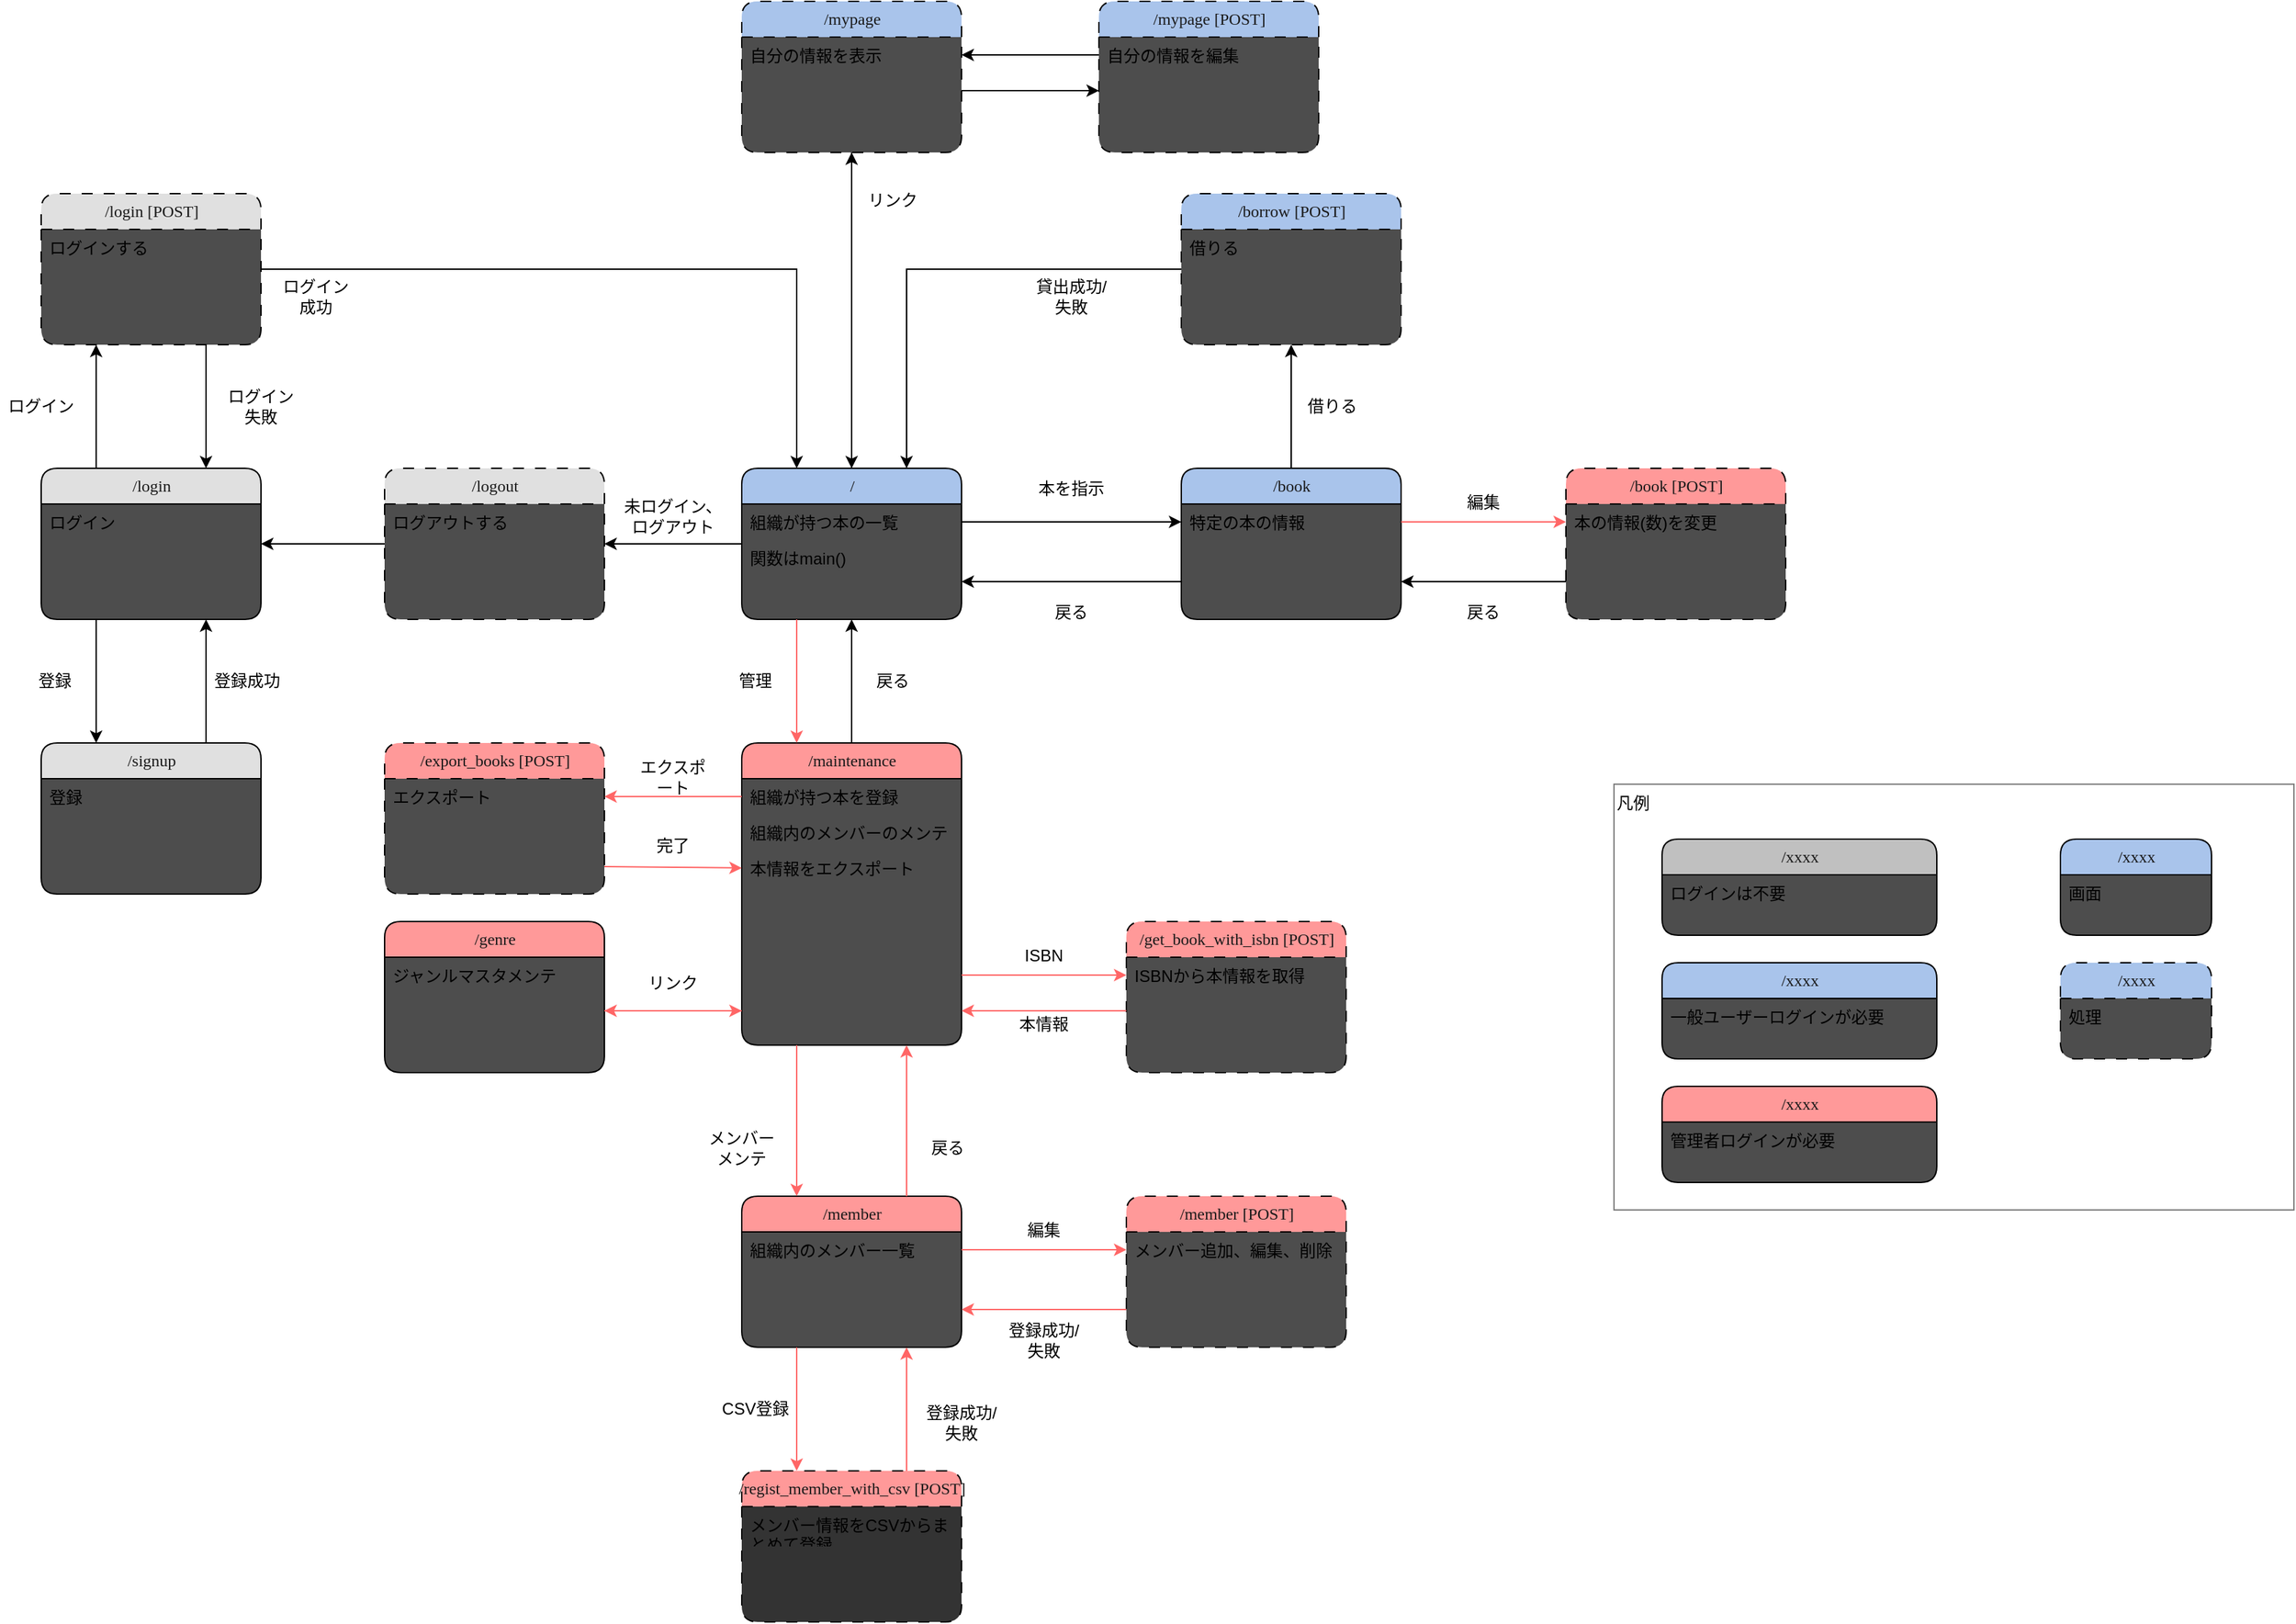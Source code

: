 <mxfile version="21.2.8" type="device">
  <diagram name="Page-1" id="5d7acffa-a066-3a61-03fe-96351882024d">
    <mxGraphModel dx="1186" dy="1493" grid="1" gridSize="10" guides="1" tooltips="1" connect="1" arrows="1" fold="1" page="1" pageScale="1" pageWidth="1100" pageHeight="850" background="none" math="0" shadow="0">
      <root>
        <mxCell id="0" />
        <mxCell id="1" parent="0" />
        <mxCell id="jffVFg11hbNDBonMawLQ-93" value="凡例" style="rounded=0;whiteSpace=wrap;html=1;align=left;verticalAlign=top;strokeColor=#808080;" parent="1" vertex="1">
          <mxGeometry x="1295" y="470" width="495" height="310" as="geometry" />
        </mxCell>
        <mxCell id="jffVFg11hbNDBonMawLQ-3" style="edgeStyle=orthogonalEdgeStyle;rounded=0;orthogonalLoop=1;jettySize=auto;html=1;entryX=0.25;entryY=0;entryDx=0;entryDy=0;exitX=1;exitY=0.5;exitDx=0;exitDy=0;" parent="1" source="jffVFg11hbNDBonMawLQ-36" target="jffVFg11hbNDBonMawLQ-1" edge="1">
          <mxGeometry relative="1" as="geometry" />
        </mxCell>
        <mxCell id="21ea969265ad0168-6" value="/login" style="swimlane;html=1;fontStyle=0;childLayout=stackLayout;horizontal=1;startSize=26;fillColor=#E0E0E0;horizontalStack=0;resizeParent=1;resizeLast=0;collapsible=1;marginBottom=0;swimlaneFillColor=#4D4D4D;align=center;rounded=1;shadow=0;comic=0;labelBackgroundColor=none;strokeWidth=1;fontFamily=Verdana;fontSize=12;fontColor=#1A1A1A;" parent="1" vertex="1">
          <mxGeometry x="150" y="240" width="160" height="110" as="geometry" />
        </mxCell>
        <mxCell id="21ea969265ad0168-7" value="ログイン" style="text;html=1;strokeColor=none;fillColor=none;spacingLeft=4;spacingRight=4;whiteSpace=wrap;overflow=hidden;rotatable=0;points=[[0,0.5],[1,0.5]];portConstraint=eastwest;" parent="21ea969265ad0168-6" vertex="1">
          <mxGeometry y="26" width="160" height="26" as="geometry" />
        </mxCell>
        <mxCell id="jffVFg11hbNDBonMawLQ-1" value="/" style="swimlane;html=1;fontStyle=0;childLayout=stackLayout;horizontal=1;startSize=26;fillColor=#A9C4EB;horizontalStack=0;resizeParent=1;resizeLast=0;collapsible=1;marginBottom=0;swimlaneFillColor=#4D4D4D;align=center;rounded=1;shadow=0;comic=0;labelBackgroundColor=none;strokeWidth=1;fontFamily=Verdana;fontSize=12;fontColor=#1A1A1A;" parent="1" vertex="1">
          <mxGeometry x="660" y="240" width="160" height="110" as="geometry" />
        </mxCell>
        <mxCell id="jffVFg11hbNDBonMawLQ-2" value="組織が持つ本の一覧" style="text;html=1;strokeColor=none;fillColor=none;spacingLeft=4;spacingRight=4;whiteSpace=wrap;overflow=hidden;rotatable=0;points=[[0,0.5],[1,0.5]];portConstraint=eastwest;" parent="jffVFg11hbNDBonMawLQ-1" vertex="1">
          <mxGeometry y="26" width="160" height="26" as="geometry" />
        </mxCell>
        <mxCell id="MHq6vxc0U1nkJZ0F-G_Z-4" value="関数はmain()" style="text;html=1;strokeColor=none;fillColor=none;spacingLeft=4;spacingRight=4;whiteSpace=wrap;overflow=hidden;rotatable=0;points=[[0,0.5],[1,0.5]];portConstraint=eastwest;" parent="jffVFg11hbNDBonMawLQ-1" vertex="1">
          <mxGeometry y="52" width="160" height="26" as="geometry" />
        </mxCell>
        <mxCell id="jffVFg11hbNDBonMawLQ-4" value="ログイン成功" style="text;html=1;strokeColor=none;fillColor=none;align=center;verticalAlign=middle;whiteSpace=wrap;rounded=0;" parent="1" vertex="1">
          <mxGeometry x="320" y="100" width="60" height="30" as="geometry" />
        </mxCell>
        <mxCell id="jffVFg11hbNDBonMawLQ-5" value="/signup" style="swimlane;html=1;fontStyle=0;childLayout=stackLayout;horizontal=1;startSize=26;fillColor=#E0E0E0;horizontalStack=0;resizeParent=1;resizeLast=0;collapsible=1;marginBottom=0;swimlaneFillColor=#4D4D4D;align=center;rounded=1;shadow=0;comic=0;labelBackgroundColor=none;strokeWidth=1;fontFamily=Verdana;fontSize=12;fontColor=#1A1A1A;" parent="1" vertex="1">
          <mxGeometry x="150" y="440" width="160" height="110" as="geometry" />
        </mxCell>
        <mxCell id="jffVFg11hbNDBonMawLQ-6" value="登録" style="text;html=1;strokeColor=none;fillColor=none;spacingLeft=4;spacingRight=4;whiteSpace=wrap;overflow=hidden;rotatable=0;points=[[0,0.5],[1,0.5]];portConstraint=eastwest;" parent="jffVFg11hbNDBonMawLQ-5" vertex="1">
          <mxGeometry y="26" width="160" height="26" as="geometry" />
        </mxCell>
        <mxCell id="jffVFg11hbNDBonMawLQ-8" value="ログイン失敗" style="text;html=1;strokeColor=none;fillColor=none;align=center;verticalAlign=middle;whiteSpace=wrap;rounded=0;" parent="1" vertex="1">
          <mxGeometry x="280" y="180" width="60" height="30" as="geometry" />
        </mxCell>
        <mxCell id="jffVFg11hbNDBonMawLQ-10" style="edgeStyle=orthogonalEdgeStyle;rounded=0;orthogonalLoop=1;jettySize=auto;html=1;exitX=0.25;exitY=1;exitDx=0;exitDy=0;entryX=0.25;entryY=0;entryDx=0;entryDy=0;" parent="1" source="21ea969265ad0168-6" target="jffVFg11hbNDBonMawLQ-5" edge="1">
          <mxGeometry relative="1" as="geometry">
            <mxPoint x="230" y="360" as="sourcePoint" />
            <mxPoint x="230" y="430" as="targetPoint" />
            <Array as="points" />
          </mxGeometry>
        </mxCell>
        <mxCell id="jffVFg11hbNDBonMawLQ-11" style="edgeStyle=orthogonalEdgeStyle;rounded=0;orthogonalLoop=1;jettySize=auto;html=1;entryX=0.75;entryY=1;entryDx=0;entryDy=0;exitX=0.75;exitY=0;exitDx=0;exitDy=0;" parent="1" source="jffVFg11hbNDBonMawLQ-5" target="21ea969265ad0168-6" edge="1">
          <mxGeometry relative="1" as="geometry">
            <mxPoint x="240" y="370" as="sourcePoint" />
            <mxPoint x="240" y="440" as="targetPoint" />
            <Array as="points" />
          </mxGeometry>
        </mxCell>
        <mxCell id="jffVFg11hbNDBonMawLQ-12" value="登録" style="text;html=1;strokeColor=none;fillColor=none;align=center;verticalAlign=middle;whiteSpace=wrap;rounded=0;" parent="1" vertex="1">
          <mxGeometry x="130" y="380" width="60" height="30" as="geometry" />
        </mxCell>
        <mxCell id="jffVFg11hbNDBonMawLQ-13" value="登録成功" style="text;html=1;strokeColor=none;fillColor=none;align=center;verticalAlign=middle;whiteSpace=wrap;rounded=0;" parent="1" vertex="1">
          <mxGeometry x="270" y="380" width="60" height="30" as="geometry" />
        </mxCell>
        <mxCell id="jffVFg11hbNDBonMawLQ-14" style="edgeStyle=orthogonalEdgeStyle;rounded=0;orthogonalLoop=1;jettySize=auto;html=1;entryX=1;entryY=0.5;entryDx=0;entryDy=0;exitX=0;exitY=0.5;exitDx=0;exitDy=0;" parent="1" source="jffVFg11hbNDBonMawLQ-1" target="MHq6vxc0U1nkJZ0F-G_Z-1" edge="1">
          <mxGeometry relative="1" as="geometry">
            <mxPoint x="410" y="430" as="sourcePoint" />
            <mxPoint x="600" y="430" as="targetPoint" />
          </mxGeometry>
        </mxCell>
        <mxCell id="jffVFg11hbNDBonMawLQ-15" value="未ログイン、ログアウト" style="text;html=1;strokeColor=none;fillColor=none;align=center;verticalAlign=middle;whiteSpace=wrap;rounded=0;" parent="1" vertex="1">
          <mxGeometry x="570" y="260" width="80" height="30" as="geometry" />
        </mxCell>
        <mxCell id="jffVFg11hbNDBonMawLQ-16" value="/book" style="swimlane;html=1;fontStyle=0;childLayout=stackLayout;horizontal=1;startSize=26;fillColor=#A9C4EB;horizontalStack=0;resizeParent=1;resizeLast=0;collapsible=1;marginBottom=0;swimlaneFillColor=#4D4D4D;align=center;rounded=1;shadow=0;comic=0;labelBackgroundColor=none;strokeWidth=1;fontFamily=Verdana;fontSize=12;fontColor=#1A1A1A;" parent="1" vertex="1">
          <mxGeometry x="980" y="240" width="160" height="110" as="geometry" />
        </mxCell>
        <mxCell id="jffVFg11hbNDBonMawLQ-17" value="特定の本の情報" style="text;html=1;strokeColor=none;fillColor=none;spacingLeft=4;spacingRight=4;whiteSpace=wrap;overflow=hidden;rotatable=0;points=[[0,0.5],[1,0.5]];portConstraint=eastwest;" parent="jffVFg11hbNDBonMawLQ-16" vertex="1">
          <mxGeometry y="26" width="160" height="26" as="geometry" />
        </mxCell>
        <mxCell id="jffVFg11hbNDBonMawLQ-18" style="edgeStyle=orthogonalEdgeStyle;rounded=0;orthogonalLoop=1;jettySize=auto;html=1;entryX=0;entryY=0.5;entryDx=0;entryDy=0;exitX=1;exitY=0.5;exitDx=0;exitDy=0;" parent="1" source="jffVFg11hbNDBonMawLQ-2" target="jffVFg11hbNDBonMawLQ-17" edge="1">
          <mxGeometry relative="1" as="geometry">
            <mxPoint x="720" y="170" as="sourcePoint" />
            <mxPoint x="910" y="170" as="targetPoint" />
          </mxGeometry>
        </mxCell>
        <mxCell id="jffVFg11hbNDBonMawLQ-19" value="本を指示" style="text;html=1;strokeColor=none;fillColor=none;align=center;verticalAlign=middle;whiteSpace=wrap;rounded=0;" parent="1" vertex="1">
          <mxGeometry x="870" y="240" width="60" height="30" as="geometry" />
        </mxCell>
        <mxCell id="jffVFg11hbNDBonMawLQ-20" value="/maintenance" style="swimlane;html=1;fontStyle=0;childLayout=stackLayout;horizontal=1;startSize=26;fillColor=#FF9999;horizontalStack=0;resizeParent=1;resizeLast=0;collapsible=1;marginBottom=0;swimlaneFillColor=#4D4D4D;align=center;rounded=1;shadow=0;comic=0;labelBackgroundColor=none;strokeWidth=1;fontFamily=Verdana;fontSize=12;fontColor=#1A1A1A;" parent="1" vertex="1">
          <mxGeometry x="660" y="440" width="160" height="220" as="geometry" />
        </mxCell>
        <mxCell id="jffVFg11hbNDBonMawLQ-21" value="組織が持つ本を登録" style="text;html=1;strokeColor=none;fillColor=none;spacingLeft=4;spacingRight=4;whiteSpace=wrap;overflow=hidden;rotatable=0;points=[[0,0.5],[1,0.5]];portConstraint=eastwest;" parent="jffVFg11hbNDBonMawLQ-20" vertex="1">
          <mxGeometry y="26" width="160" height="26" as="geometry" />
        </mxCell>
        <mxCell id="jffVFg11hbNDBonMawLQ-51" value="組織内のメンバーのメンテ" style="text;html=1;strokeColor=none;fillColor=none;spacingLeft=4;spacingRight=4;whiteSpace=wrap;overflow=hidden;rotatable=0;points=[[0,0.5],[1,0.5]];portConstraint=eastwest;" parent="jffVFg11hbNDBonMawLQ-20" vertex="1">
          <mxGeometry y="52" width="160" height="26" as="geometry" />
        </mxCell>
        <mxCell id="jffVFg11hbNDBonMawLQ-79" value="本情報をエクスポート" style="text;html=1;strokeColor=none;fillColor=none;spacingLeft=4;spacingRight=4;whiteSpace=wrap;overflow=hidden;rotatable=0;points=[[0,0.5],[1,0.5]];portConstraint=eastwest;" parent="jffVFg11hbNDBonMawLQ-20" vertex="1">
          <mxGeometry y="78" width="160" height="26" as="geometry" />
        </mxCell>
        <mxCell id="9WKdyj0TfPZ3By4VBTir-9" style="text;html=1;strokeColor=none;fillColor=none;spacingLeft=4;spacingRight=4;whiteSpace=wrap;overflow=hidden;rotatable=0;points=[[0,0.5],[1,0.5]];portConstraint=eastwest;" parent="jffVFg11hbNDBonMawLQ-20" vertex="1">
          <mxGeometry y="104" width="160" height="26" as="geometry" />
        </mxCell>
        <mxCell id="9WKdyj0TfPZ3By4VBTir-10" style="text;html=1;strokeColor=none;fillColor=none;spacingLeft=4;spacingRight=4;whiteSpace=wrap;overflow=hidden;rotatable=0;points=[[0,0.5],[1,0.5]];portConstraint=eastwest;" parent="jffVFg11hbNDBonMawLQ-20" vertex="1">
          <mxGeometry y="130" width="160" height="26" as="geometry" />
        </mxCell>
        <mxCell id="9WKdyj0TfPZ3By4VBTir-11" style="text;html=1;strokeColor=none;fillColor=none;spacingLeft=4;spacingRight=4;whiteSpace=wrap;overflow=hidden;rotatable=0;points=[[0,0.5],[1,0.5]];portConstraint=eastwest;" parent="jffVFg11hbNDBonMawLQ-20" vertex="1">
          <mxGeometry y="156" width="160" height="26" as="geometry" />
        </mxCell>
        <mxCell id="9WKdyj0TfPZ3By4VBTir-12" style="text;html=1;strokeColor=none;fillColor=none;spacingLeft=4;spacingRight=4;whiteSpace=wrap;overflow=hidden;rotatable=0;points=[[0,0.5],[1,0.5]];portConstraint=eastwest;" parent="jffVFg11hbNDBonMawLQ-20" vertex="1">
          <mxGeometry y="182" width="160" height="26" as="geometry" />
        </mxCell>
        <mxCell id="jffVFg11hbNDBonMawLQ-23" style="edgeStyle=orthogonalEdgeStyle;rounded=0;orthogonalLoop=1;jettySize=auto;html=1;exitX=0.25;exitY=1;exitDx=0;exitDy=0;entryX=0.25;entryY=0;entryDx=0;entryDy=0;strokeColor=#FF6666;" parent="1" source="jffVFg11hbNDBonMawLQ-1" target="jffVFg11hbNDBonMawLQ-20" edge="1">
          <mxGeometry relative="1" as="geometry">
            <mxPoint x="850" y="420" as="sourcePoint" />
            <mxPoint x="1010" y="420" as="targetPoint" />
          </mxGeometry>
        </mxCell>
        <mxCell id="jffVFg11hbNDBonMawLQ-24" value="管理" style="text;html=1;strokeColor=none;fillColor=none;align=center;verticalAlign=middle;whiteSpace=wrap;rounded=0;" parent="1" vertex="1">
          <mxGeometry x="640" y="380" width="60" height="30" as="geometry" />
        </mxCell>
        <mxCell id="jffVFg11hbNDBonMawLQ-25" style="edgeStyle=orthogonalEdgeStyle;rounded=0;orthogonalLoop=1;jettySize=auto;html=1;exitX=0.5;exitY=0;exitDx=0;exitDy=0;entryX=0.5;entryY=1;entryDx=0;entryDy=0;" parent="1" source="jffVFg11hbNDBonMawLQ-20" target="jffVFg11hbNDBonMawLQ-1" edge="1">
          <mxGeometry relative="1" as="geometry">
            <mxPoint x="930" y="360" as="sourcePoint" />
            <mxPoint x="930" y="450" as="targetPoint" />
          </mxGeometry>
        </mxCell>
        <mxCell id="jffVFg11hbNDBonMawLQ-26" value="戻る" style="text;html=1;strokeColor=none;fillColor=none;align=center;verticalAlign=middle;whiteSpace=wrap;rounded=0;" parent="1" vertex="1">
          <mxGeometry x="740" y="380" width="60" height="30" as="geometry" />
        </mxCell>
        <mxCell id="jffVFg11hbNDBonMawLQ-27" style="edgeStyle=orthogonalEdgeStyle;rounded=0;orthogonalLoop=1;jettySize=auto;html=1;exitX=0;exitY=0.75;exitDx=0;exitDy=0;entryX=1;entryY=0.75;entryDx=0;entryDy=0;" parent="1" source="jffVFg11hbNDBonMawLQ-16" target="jffVFg11hbNDBonMawLQ-1" edge="1">
          <mxGeometry relative="1" as="geometry">
            <mxPoint x="790" y="450" as="sourcePoint" />
            <mxPoint x="790" y="360" as="targetPoint" />
          </mxGeometry>
        </mxCell>
        <mxCell id="jffVFg11hbNDBonMawLQ-28" value="戻る" style="text;html=1;strokeColor=none;fillColor=none;align=center;verticalAlign=middle;whiteSpace=wrap;rounded=0;" parent="1" vertex="1">
          <mxGeometry x="870" y="330" width="60" height="30" as="geometry" />
        </mxCell>
        <mxCell id="jffVFg11hbNDBonMawLQ-29" value="/borrow [POST]" style="swimlane;html=1;fontStyle=0;childLayout=stackLayout;horizontal=1;startSize=26;fillColor=#A9C4EB;horizontalStack=0;resizeParent=1;resizeLast=0;collapsible=1;marginBottom=0;swimlaneFillColor=#4D4D4D;align=center;rounded=1;shadow=0;comic=0;labelBackgroundColor=none;strokeWidth=1;fontFamily=Verdana;fontSize=12;dashed=1;dashPattern=8 8;fontColor=#1A1A1A;" parent="1" vertex="1">
          <mxGeometry x="980" y="40" width="160" height="110" as="geometry" />
        </mxCell>
        <mxCell id="jffVFg11hbNDBonMawLQ-30" value="借りる" style="text;html=1;strokeColor=none;fillColor=none;spacingLeft=4;spacingRight=4;whiteSpace=wrap;overflow=hidden;rotatable=0;points=[[0,0.5],[1,0.5]];portConstraint=eastwest;" parent="jffVFg11hbNDBonMawLQ-29" vertex="1">
          <mxGeometry y="26" width="160" height="26" as="geometry" />
        </mxCell>
        <mxCell id="jffVFg11hbNDBonMawLQ-31" style="edgeStyle=orthogonalEdgeStyle;rounded=0;orthogonalLoop=1;jettySize=auto;html=1;entryX=0.5;entryY=1;entryDx=0;entryDy=0;exitX=0.5;exitY=0;exitDx=0;exitDy=0;" parent="1" source="jffVFg11hbNDBonMawLQ-16" target="jffVFg11hbNDBonMawLQ-29" edge="1">
          <mxGeometry relative="1" as="geometry">
            <mxPoint x="780" y="150" as="sourcePoint" />
            <mxPoint x="940" y="150" as="targetPoint" />
          </mxGeometry>
        </mxCell>
        <mxCell id="jffVFg11hbNDBonMawLQ-33" style="edgeStyle=orthogonalEdgeStyle;rounded=0;orthogonalLoop=1;jettySize=auto;html=1;entryX=0.75;entryY=0;entryDx=0;entryDy=0;exitX=0;exitY=0.5;exitDx=0;exitDy=0;" parent="1" source="jffVFg11hbNDBonMawLQ-29" target="jffVFg11hbNDBonMawLQ-1" edge="1">
          <mxGeometry relative="1" as="geometry">
            <mxPoint x="740" y="90" as="sourcePoint" />
            <mxPoint x="900" y="90" as="targetPoint" />
          </mxGeometry>
        </mxCell>
        <mxCell id="jffVFg11hbNDBonMawLQ-34" value="貸出成功/失敗" style="text;html=1;strokeColor=none;fillColor=none;align=center;verticalAlign=middle;whiteSpace=wrap;rounded=0;" parent="1" vertex="1">
          <mxGeometry x="870" y="100" width="60" height="30" as="geometry" />
        </mxCell>
        <mxCell id="jffVFg11hbNDBonMawLQ-35" value="借りる" style="text;html=1;strokeColor=none;fillColor=none;align=center;verticalAlign=middle;whiteSpace=wrap;rounded=0;" parent="1" vertex="1">
          <mxGeometry x="1060" y="180" width="60" height="30" as="geometry" />
        </mxCell>
        <mxCell id="jffVFg11hbNDBonMawLQ-36" value="/login [POST]" style="swimlane;html=1;fontStyle=0;childLayout=stackLayout;horizontal=1;startSize=26;fillColor=#E0E0E0;horizontalStack=0;resizeParent=1;resizeLast=0;collapsible=1;marginBottom=0;swimlaneFillColor=#4D4D4D;align=center;rounded=1;shadow=0;comic=0;labelBackgroundColor=none;strokeWidth=1;fontFamily=Verdana;fontSize=12;dashed=1;dashPattern=8 8;fontColor=#1A1A1A;" parent="1" vertex="1">
          <mxGeometry x="150" y="40" width="160" height="110" as="geometry" />
        </mxCell>
        <mxCell id="jffVFg11hbNDBonMawLQ-37" value="ログインする" style="text;html=1;strokeColor=none;fillColor=none;spacingLeft=4;spacingRight=4;whiteSpace=wrap;overflow=hidden;rotatable=0;points=[[0,0.5],[1,0.5]];portConstraint=eastwest;" parent="jffVFg11hbNDBonMawLQ-36" vertex="1">
          <mxGeometry y="26" width="160" height="26" as="geometry" />
        </mxCell>
        <mxCell id="jffVFg11hbNDBonMawLQ-38" style="edgeStyle=orthogonalEdgeStyle;rounded=0;orthogonalLoop=1;jettySize=auto;html=1;exitX=0.25;exitY=0;exitDx=0;exitDy=0;entryX=0.25;entryY=1;entryDx=0;entryDy=0;" parent="1" source="21ea969265ad0168-6" target="jffVFg11hbNDBonMawLQ-36" edge="1">
          <mxGeometry relative="1" as="geometry">
            <mxPoint x="200" y="360" as="sourcePoint" />
            <mxPoint x="200" y="440" as="targetPoint" />
            <Array as="points" />
          </mxGeometry>
        </mxCell>
        <mxCell id="jffVFg11hbNDBonMawLQ-39" style="edgeStyle=orthogonalEdgeStyle;rounded=0;orthogonalLoop=1;jettySize=auto;html=1;exitX=0.75;exitY=1;exitDx=0;exitDy=0;entryX=0.75;entryY=0;entryDx=0;entryDy=0;" parent="1" source="jffVFg11hbNDBonMawLQ-36" target="21ea969265ad0168-6" edge="1">
          <mxGeometry relative="1" as="geometry">
            <mxPoint x="200" y="360" as="sourcePoint" />
            <mxPoint x="200" y="440" as="targetPoint" />
            <Array as="points" />
          </mxGeometry>
        </mxCell>
        <mxCell id="jffVFg11hbNDBonMawLQ-40" value="ログイン" style="text;html=1;strokeColor=none;fillColor=none;align=center;verticalAlign=middle;whiteSpace=wrap;rounded=0;" parent="1" vertex="1">
          <mxGeometry x="120" y="180" width="60" height="30" as="geometry" />
        </mxCell>
        <mxCell id="jffVFg11hbNDBonMawLQ-49" value="/member [POST]" style="swimlane;html=1;fontStyle=0;childLayout=stackLayout;horizontal=1;startSize=26;fillColor=#FF9999;horizontalStack=0;resizeParent=1;resizeLast=0;collapsible=1;marginBottom=0;swimlaneFillColor=#4D4D4D;align=center;rounded=1;shadow=0;comic=0;labelBackgroundColor=none;strokeWidth=1;fontFamily=Verdana;fontSize=12;dashed=1;dashPattern=8 8;fontColor=#1A1A1A;" parent="1" vertex="1">
          <mxGeometry x="940" y="770" width="160" height="110" as="geometry" />
        </mxCell>
        <mxCell id="jffVFg11hbNDBonMawLQ-50" value="メンバー追加、編集、削除" style="text;html=1;strokeColor=none;fillColor=none;spacingLeft=4;spacingRight=4;whiteSpace=wrap;overflow=hidden;rotatable=0;points=[[0,0.5],[1,0.5]];portConstraint=eastwest;" parent="jffVFg11hbNDBonMawLQ-49" vertex="1">
          <mxGeometry y="26" width="160" height="26" as="geometry" />
        </mxCell>
        <mxCell id="jffVFg11hbNDBonMawLQ-52" value="/book [POST]" style="swimlane;html=1;fontStyle=0;childLayout=stackLayout;horizontal=1;startSize=26;fillColor=#FF9999;horizontalStack=0;resizeParent=1;resizeLast=0;collapsible=1;marginBottom=0;swimlaneFillColor=#4D4D4D;align=center;rounded=1;shadow=0;comic=0;labelBackgroundColor=none;strokeWidth=1;fontFamily=Verdana;fontSize=12;dashed=1;dashPattern=8 8;fontColor=#1A1A1A;" parent="1" vertex="1">
          <mxGeometry x="1260" y="240" width="160" height="110" as="geometry" />
        </mxCell>
        <mxCell id="jffVFg11hbNDBonMawLQ-53" value="本の情報(数)を変更" style="text;html=1;strokeColor=none;fillColor=none;spacingLeft=4;spacingRight=4;whiteSpace=wrap;overflow=hidden;rotatable=0;points=[[0,0.5],[1,0.5]];portConstraint=eastwest;" parent="jffVFg11hbNDBonMawLQ-52" vertex="1">
          <mxGeometry y="26" width="160" height="26" as="geometry" />
        </mxCell>
        <mxCell id="jffVFg11hbNDBonMawLQ-54" style="edgeStyle=orthogonalEdgeStyle;rounded=0;orthogonalLoop=1;jettySize=auto;html=1;exitX=1;exitY=0.5;exitDx=0;exitDy=0;entryX=0;entryY=0.5;entryDx=0;entryDy=0;strokeColor=#FF6666;" parent="1" source="jffVFg11hbNDBonMawLQ-17" target="jffVFg11hbNDBonMawLQ-53" edge="1">
          <mxGeometry relative="1" as="geometry">
            <mxPoint x="710" y="360" as="sourcePoint" />
            <mxPoint x="710" y="450" as="targetPoint" />
          </mxGeometry>
        </mxCell>
        <mxCell id="jffVFg11hbNDBonMawLQ-55" style="edgeStyle=orthogonalEdgeStyle;rounded=0;orthogonalLoop=1;jettySize=auto;html=1;entryX=1;entryY=0.75;entryDx=0;entryDy=0;exitX=0;exitY=0.75;exitDx=0;exitDy=0;" parent="1" source="jffVFg11hbNDBonMawLQ-52" target="jffVFg11hbNDBonMawLQ-16" edge="1">
          <mxGeometry relative="1" as="geometry">
            <mxPoint x="1270" y="410" as="sourcePoint" />
            <mxPoint x="1170" y="360" as="targetPoint" />
          </mxGeometry>
        </mxCell>
        <mxCell id="jffVFg11hbNDBonMawLQ-56" value="戻る" style="text;html=1;strokeColor=none;fillColor=none;align=center;verticalAlign=middle;whiteSpace=wrap;rounded=0;" parent="1" vertex="1">
          <mxGeometry x="1170" y="330" width="60" height="30" as="geometry" />
        </mxCell>
        <mxCell id="jffVFg11hbNDBonMawLQ-57" value="編集" style="text;html=1;strokeColor=none;fillColor=none;align=center;verticalAlign=middle;whiteSpace=wrap;rounded=0;" parent="1" vertex="1">
          <mxGeometry x="1170" y="250" width="60" height="30" as="geometry" />
        </mxCell>
        <mxCell id="jffVFg11hbNDBonMawLQ-58" value="/member" style="swimlane;html=1;fontStyle=0;childLayout=stackLayout;horizontal=1;startSize=26;fillColor=#FF9999;horizontalStack=0;resizeParent=1;resizeLast=0;collapsible=1;marginBottom=0;swimlaneFillColor=#4D4D4D;align=center;rounded=1;shadow=0;comic=0;labelBackgroundColor=none;strokeWidth=1;fontFamily=Verdana;fontSize=12;fontColor=#1A1A1A;" parent="1" vertex="1">
          <mxGeometry x="660" y="770" width="160" height="110" as="geometry" />
        </mxCell>
        <mxCell id="jffVFg11hbNDBonMawLQ-59" value="組織内のメンバー一覧" style="text;html=1;strokeColor=none;fillColor=none;spacingLeft=4;spacingRight=4;whiteSpace=wrap;overflow=hidden;rotatable=0;points=[[0,0.5],[1,0.5]];portConstraint=eastwest;fontColor=default;" parent="jffVFg11hbNDBonMawLQ-58" vertex="1">
          <mxGeometry y="26" width="160" height="26" as="geometry" />
        </mxCell>
        <mxCell id="jffVFg11hbNDBonMawLQ-61" style="edgeStyle=orthogonalEdgeStyle;rounded=0;orthogonalLoop=1;jettySize=auto;html=1;exitX=0.25;exitY=1;exitDx=0;exitDy=0;entryX=0.25;entryY=0;entryDx=0;entryDy=0;strokeColor=#FF6666;" parent="1" source="jffVFg11hbNDBonMawLQ-20" target="jffVFg11hbNDBonMawLQ-58" edge="1">
          <mxGeometry relative="1" as="geometry">
            <mxPoint x="810" y="590" as="sourcePoint" />
            <mxPoint x="810" y="680" as="targetPoint" />
          </mxGeometry>
        </mxCell>
        <mxCell id="jffVFg11hbNDBonMawLQ-62" style="edgeStyle=orthogonalEdgeStyle;rounded=0;orthogonalLoop=1;jettySize=auto;html=1;exitX=1;exitY=0.5;exitDx=0;exitDy=0;entryX=0;entryY=0.5;entryDx=0;entryDy=0;strokeColor=#FF6666;" parent="1" source="jffVFg11hbNDBonMawLQ-59" target="jffVFg11hbNDBonMawLQ-50" edge="1">
          <mxGeometry relative="1" as="geometry">
            <mxPoint x="870" y="760" as="sourcePoint" />
            <mxPoint x="870" y="850" as="targetPoint" />
          </mxGeometry>
        </mxCell>
        <mxCell id="jffVFg11hbNDBonMawLQ-63" style="edgeStyle=orthogonalEdgeStyle;rounded=0;orthogonalLoop=1;jettySize=auto;html=1;exitX=0;exitY=0.75;exitDx=0;exitDy=0;entryX=1;entryY=0.75;entryDx=0;entryDy=0;strokeColor=#FF6666;" parent="1" source="jffVFg11hbNDBonMawLQ-49" target="jffVFg11hbNDBonMawLQ-58" edge="1">
          <mxGeometry relative="1" as="geometry">
            <mxPoint x="870" y="750" as="sourcePoint" />
            <mxPoint x="870" y="840" as="targetPoint" />
          </mxGeometry>
        </mxCell>
        <mxCell id="jffVFg11hbNDBonMawLQ-66" style="edgeStyle=orthogonalEdgeStyle;rounded=0;orthogonalLoop=1;jettySize=auto;html=1;exitX=0.75;exitY=0;exitDx=0;exitDy=0;entryX=0.75;entryY=1;entryDx=0;entryDy=0;strokeColor=#FF6666;" parent="1" source="jffVFg11hbNDBonMawLQ-58" target="jffVFg11hbNDBonMawLQ-20" edge="1">
          <mxGeometry relative="1" as="geometry">
            <mxPoint x="870" y="570" as="sourcePoint" />
            <mxPoint x="870" y="660" as="targetPoint" />
          </mxGeometry>
        </mxCell>
        <mxCell id="jffVFg11hbNDBonMawLQ-67" value="戻る" style="text;html=1;strokeColor=none;fillColor=none;align=center;verticalAlign=middle;whiteSpace=wrap;rounded=0;" parent="1" vertex="1">
          <mxGeometry x="780" y="720" width="60" height="30" as="geometry" />
        </mxCell>
        <mxCell id="jffVFg11hbNDBonMawLQ-68" value="メンバーメンテ" style="text;html=1;strokeColor=none;fillColor=none;align=center;verticalAlign=middle;whiteSpace=wrap;rounded=0;" parent="1" vertex="1">
          <mxGeometry x="630" y="720" width="60" height="30" as="geometry" />
        </mxCell>
        <mxCell id="jffVFg11hbNDBonMawLQ-71" value="編集" style="text;html=1;strokeColor=none;fillColor=none;align=center;verticalAlign=middle;whiteSpace=wrap;rounded=0;" parent="1" vertex="1">
          <mxGeometry x="850" y="780" width="60" height="30" as="geometry" />
        </mxCell>
        <mxCell id="jffVFg11hbNDBonMawLQ-72" value="登録成功/失敗" style="text;html=1;strokeColor=none;fillColor=none;align=center;verticalAlign=middle;whiteSpace=wrap;rounded=0;" parent="1" vertex="1">
          <mxGeometry x="850" y="860" width="60" height="30" as="geometry" />
        </mxCell>
        <mxCell id="jffVFg11hbNDBonMawLQ-73" value="/regist_member_with_csv [POST]" style="swimlane;html=1;fontStyle=0;childLayout=stackLayout;horizontal=1;startSize=26;fillColor=#FF9999;horizontalStack=0;resizeParent=1;resizeLast=0;collapsible=1;marginBottom=0;swimlaneFillColor=#333333;align=center;rounded=1;shadow=0;comic=0;labelBackgroundColor=none;strokeWidth=1;fontFamily=Verdana;fontSize=12;dashed=1;dashPattern=8 8;fontColor=#1A1A1A;" parent="1" vertex="1">
          <mxGeometry x="660" y="970" width="160" height="110" as="geometry" />
        </mxCell>
        <mxCell id="jffVFg11hbNDBonMawLQ-74" value="メンバー情報をCSVからまとめて登録" style="text;html=1;strokeColor=none;fillColor=none;spacingLeft=4;spacingRight=4;whiteSpace=wrap;overflow=hidden;rotatable=0;points=[[0,0.5],[1,0.5]];portConstraint=eastwest;" parent="jffVFg11hbNDBonMawLQ-73" vertex="1">
          <mxGeometry y="26" width="160" height="26" as="geometry" />
        </mxCell>
        <mxCell id="jffVFg11hbNDBonMawLQ-75" style="edgeStyle=orthogonalEdgeStyle;rounded=0;orthogonalLoop=1;jettySize=auto;html=1;exitX=0.75;exitY=0;exitDx=0;exitDy=0;entryX=0.75;entryY=1;entryDx=0;entryDy=0;strokeColor=#FF6666;" parent="1" source="jffVFg11hbNDBonMawLQ-73" target="jffVFg11hbNDBonMawLQ-58" edge="1">
          <mxGeometry relative="1" as="geometry">
            <mxPoint x="890" y="970" as="sourcePoint" />
            <mxPoint x="1010" y="970" as="targetPoint" />
          </mxGeometry>
        </mxCell>
        <mxCell id="jffVFg11hbNDBonMawLQ-76" style="edgeStyle=orthogonalEdgeStyle;rounded=0;orthogonalLoop=1;jettySize=auto;html=1;exitX=0.25;exitY=1;exitDx=0;exitDy=0;entryX=0.25;entryY=0;entryDx=0;entryDy=0;strokeColor=#FF6666;" parent="1" source="jffVFg11hbNDBonMawLQ-58" target="jffVFg11hbNDBonMawLQ-73" edge="1">
          <mxGeometry relative="1" as="geometry">
            <mxPoint x="900" y="980" as="sourcePoint" />
            <mxPoint x="1020" y="980" as="targetPoint" />
          </mxGeometry>
        </mxCell>
        <mxCell id="jffVFg11hbNDBonMawLQ-77" value="CSV登録" style="text;html=1;strokeColor=none;fillColor=none;align=center;verticalAlign=middle;whiteSpace=wrap;rounded=0;" parent="1" vertex="1">
          <mxGeometry x="640" y="910" width="60" height="30" as="geometry" />
        </mxCell>
        <mxCell id="jffVFg11hbNDBonMawLQ-78" value="登録成功/失敗" style="text;html=1;strokeColor=none;fillColor=none;align=center;verticalAlign=middle;whiteSpace=wrap;rounded=0;" parent="1" vertex="1">
          <mxGeometry x="790" y="920" width="60" height="30" as="geometry" />
        </mxCell>
        <mxCell id="jffVFg11hbNDBonMawLQ-80" value="/export_books [POST]" style="swimlane;html=1;fontStyle=0;childLayout=stackLayout;horizontal=1;startSize=26;fillColor=#FF9999;horizontalStack=0;resizeParent=1;resizeLast=0;collapsible=1;marginBottom=0;swimlaneFillColor=#4D4D4D;align=center;rounded=1;shadow=0;comic=0;labelBackgroundColor=none;strokeWidth=1;fontFamily=Verdana;fontSize=12;dashed=1;dashPattern=8 8;fontColor=#1A1A1A;" parent="1" vertex="1">
          <mxGeometry x="400" y="440" width="160" height="110" as="geometry" />
        </mxCell>
        <mxCell id="jffVFg11hbNDBonMawLQ-81" value="エクスポート" style="text;html=1;strokeColor=none;fillColor=none;spacingLeft=4;spacingRight=4;whiteSpace=wrap;overflow=hidden;rotatable=0;points=[[0,0.5],[1,0.5]];portConstraint=eastwest;" parent="jffVFg11hbNDBonMawLQ-80" vertex="1">
          <mxGeometry y="26" width="160" height="26" as="geometry" />
        </mxCell>
        <mxCell id="jffVFg11hbNDBonMawLQ-82" style="edgeStyle=orthogonalEdgeStyle;rounded=0;orthogonalLoop=1;jettySize=auto;html=1;strokeColor=#FF6666;exitX=0;exitY=0.5;exitDx=0;exitDy=0;entryX=1;entryY=0.5;entryDx=0;entryDy=0;" parent="1" source="jffVFg11hbNDBonMawLQ-21" target="jffVFg11hbNDBonMawLQ-81" edge="1">
          <mxGeometry relative="1" as="geometry">
            <mxPoint x="750" y="489" as="sourcePoint" />
            <mxPoint x="870" y="489" as="targetPoint" />
          </mxGeometry>
        </mxCell>
        <mxCell id="jffVFg11hbNDBonMawLQ-83" value="エクスポート" style="text;html=1;strokeColor=none;fillColor=none;align=center;verticalAlign=middle;whiteSpace=wrap;rounded=0;" parent="1" vertex="1">
          <mxGeometry x="580" y="450" width="60" height="30" as="geometry" />
        </mxCell>
        <mxCell id="jffVFg11hbNDBonMawLQ-84" style="edgeStyle=orthogonalEdgeStyle;rounded=0;orthogonalLoop=1;jettySize=auto;html=1;strokeColor=#FF6666;entryX=0;entryY=0.5;entryDx=0;entryDy=0;" parent="1" target="jffVFg11hbNDBonMawLQ-79" edge="1">
          <mxGeometry relative="1" as="geometry">
            <mxPoint x="560" y="530" as="sourcePoint" />
            <mxPoint x="640" y="550" as="targetPoint" />
          </mxGeometry>
        </mxCell>
        <mxCell id="jffVFg11hbNDBonMawLQ-85" value="完了" style="text;html=1;strokeColor=none;fillColor=none;align=center;verticalAlign=middle;whiteSpace=wrap;rounded=0;" parent="1" vertex="1">
          <mxGeometry x="580" y="500" width="60" height="30" as="geometry" />
        </mxCell>
        <mxCell id="jffVFg11hbNDBonMawLQ-86" value="/xxxx" style="swimlane;html=1;fontStyle=0;childLayout=stackLayout;horizontal=1;startSize=26;fillColor=#A9C4EB;horizontalStack=0;resizeParent=1;resizeLast=0;collapsible=1;marginBottom=0;swimlaneFillColor=#4D4D4D;align=center;rounded=1;shadow=0;comic=0;labelBackgroundColor=none;strokeWidth=1;fontFamily=Verdana;fontSize=12;fontColor=#1A1A1A;" parent="1" vertex="1">
          <mxGeometry x="1330" y="600" width="200" height="70" as="geometry" />
        </mxCell>
        <mxCell id="jffVFg11hbNDBonMawLQ-87" value="一般ユーザーログインが必要" style="text;html=1;strokeColor=none;fillColor=none;spacingLeft=4;spacingRight=4;whiteSpace=wrap;overflow=hidden;rotatable=0;points=[[0,0.5],[1,0.5]];portConstraint=eastwest;" parent="jffVFg11hbNDBonMawLQ-86" vertex="1">
          <mxGeometry y="26" width="200" height="26" as="geometry" />
        </mxCell>
        <mxCell id="jffVFg11hbNDBonMawLQ-88" value="/xxxx" style="swimlane;html=1;fontStyle=0;childLayout=stackLayout;horizontal=1;startSize=26;fillColor=#FF9999;horizontalStack=0;resizeParent=1;resizeLast=0;collapsible=1;marginBottom=0;swimlaneFillColor=#4D4D4D;align=center;rounded=1;shadow=0;comic=0;labelBackgroundColor=none;strokeWidth=1;fontFamily=Verdana;fontSize=12;fontColor=#1A1A1A;" parent="1" vertex="1">
          <mxGeometry x="1330" y="690" width="200" height="70" as="geometry" />
        </mxCell>
        <mxCell id="jffVFg11hbNDBonMawLQ-89" value="管理者ログインが必要" style="text;html=1;strokeColor=none;fillColor=none;spacingLeft=4;spacingRight=4;whiteSpace=wrap;overflow=hidden;rotatable=0;points=[[0,0.5],[1,0.5]];portConstraint=eastwest;" parent="jffVFg11hbNDBonMawLQ-88" vertex="1">
          <mxGeometry y="26" width="200" height="26" as="geometry" />
        </mxCell>
        <mxCell id="jffVFg11hbNDBonMawLQ-90" value="/xxxx" style="swimlane;html=1;fontStyle=0;childLayout=stackLayout;horizontal=1;startSize=26;fillColor=#C0C0C0;horizontalStack=0;resizeParent=1;resizeLast=0;collapsible=1;marginBottom=0;swimlaneFillColor=#4D4D4D;align=center;rounded=1;shadow=0;comic=0;labelBackgroundColor=none;strokeWidth=1;fontFamily=Verdana;fontSize=12;fontColor=#1A1A1A;" parent="1" vertex="1">
          <mxGeometry x="1330" y="510" width="200" height="70" as="geometry" />
        </mxCell>
        <mxCell id="jffVFg11hbNDBonMawLQ-91" value="ログインは不要" style="text;html=1;strokeColor=none;fillColor=none;spacingLeft=4;spacingRight=4;whiteSpace=wrap;overflow=hidden;rotatable=0;points=[[0,0.5],[1,0.5]];portConstraint=eastwest;" parent="jffVFg11hbNDBonMawLQ-90" vertex="1">
          <mxGeometry y="26" width="200" height="26" as="geometry" />
        </mxCell>
        <mxCell id="MHq6vxc0U1nkJZ0F-G_Z-1" value="/logout" style="swimlane;html=1;fontStyle=0;childLayout=stackLayout;horizontal=1;startSize=26;fillColor=#E0E0E0;horizontalStack=0;resizeParent=1;resizeLast=0;collapsible=1;marginBottom=0;swimlaneFillColor=#4D4D4D;align=center;rounded=1;shadow=0;comic=0;labelBackgroundColor=none;strokeWidth=1;fontFamily=Verdana;fontSize=12;dashed=1;dashPattern=8 8;fontColor=#1A1A1A;" parent="1" vertex="1">
          <mxGeometry x="400" y="240" width="160" height="110" as="geometry" />
        </mxCell>
        <mxCell id="MHq6vxc0U1nkJZ0F-G_Z-2" value="ログアウトする" style="text;html=1;strokeColor=none;fillColor=none;spacingLeft=4;spacingRight=4;whiteSpace=wrap;overflow=hidden;rotatable=0;points=[[0,0.5],[1,0.5]];portConstraint=eastwest;" parent="MHq6vxc0U1nkJZ0F-G_Z-1" vertex="1">
          <mxGeometry y="26" width="160" height="26" as="geometry" />
        </mxCell>
        <mxCell id="MHq6vxc0U1nkJZ0F-G_Z-3" style="edgeStyle=orthogonalEdgeStyle;rounded=0;orthogonalLoop=1;jettySize=auto;html=1;entryX=1;entryY=0.5;entryDx=0;entryDy=0;exitX=0;exitY=0.5;exitDx=0;exitDy=0;" parent="1" source="MHq6vxc0U1nkJZ0F-G_Z-1" target="21ea969265ad0168-6" edge="1">
          <mxGeometry relative="1" as="geometry">
            <mxPoint x="670" y="305" as="sourcePoint" />
            <mxPoint x="570" y="305" as="targetPoint" />
          </mxGeometry>
        </mxCell>
        <mxCell id="9WKdyj0TfPZ3By4VBTir-2" value="/get_book_with_isbn [POST]" style="swimlane;html=1;fontStyle=0;childLayout=stackLayout;horizontal=1;startSize=26;fillColor=#FF9999;horizontalStack=0;resizeParent=1;resizeLast=0;collapsible=1;marginBottom=0;swimlaneFillColor=#4D4D4D;align=center;rounded=1;shadow=0;comic=0;labelBackgroundColor=none;strokeWidth=1;fontFamily=Verdana;fontSize=12;dashed=1;dashPattern=8 8;fontColor=#1A1A1A;" parent="1" vertex="1">
          <mxGeometry x="940" y="570" width="160" height="110" as="geometry" />
        </mxCell>
        <mxCell id="9WKdyj0TfPZ3By4VBTir-3" value="ISBNから本情報を取得" style="text;html=1;strokeColor=none;fillColor=none;spacingLeft=4;spacingRight=4;whiteSpace=wrap;overflow=hidden;rotatable=0;points=[[0,0.5],[1,0.5]];portConstraint=eastwest;" parent="9WKdyj0TfPZ3By4VBTir-2" vertex="1">
          <mxGeometry y="26" width="160" height="26" as="geometry" />
        </mxCell>
        <mxCell id="9WKdyj0TfPZ3By4VBTir-4" style="text;html=1;strokeColor=none;fillColor=none;spacingLeft=4;spacingRight=4;whiteSpace=wrap;overflow=hidden;rotatable=0;points=[[0,0.5],[1,0.5]];portConstraint=eastwest;" parent="9WKdyj0TfPZ3By4VBTir-2" vertex="1">
          <mxGeometry y="52" width="160" height="26" as="geometry" />
        </mxCell>
        <mxCell id="9WKdyj0TfPZ3By4VBTir-5" style="edgeStyle=orthogonalEdgeStyle;rounded=0;orthogonalLoop=1;jettySize=auto;html=1;strokeColor=#FF6666;" parent="1" source="9WKdyj0TfPZ3By4VBTir-11" target="9WKdyj0TfPZ3By4VBTir-3" edge="1">
          <mxGeometry relative="1" as="geometry">
            <mxPoint x="820" y="599" as="sourcePoint" />
            <mxPoint x="890" y="570" as="targetPoint" />
          </mxGeometry>
        </mxCell>
        <mxCell id="9WKdyj0TfPZ3By4VBTir-6" style="edgeStyle=orthogonalEdgeStyle;rounded=0;orthogonalLoop=1;jettySize=auto;html=1;strokeColor=#FF6666;" parent="1" source="9WKdyj0TfPZ3By4VBTir-4" target="9WKdyj0TfPZ3By4VBTir-12" edge="1">
          <mxGeometry relative="1" as="geometry">
            <mxPoint x="920" y="625" as="sourcePoint" />
            <mxPoint x="820" y="625" as="targetPoint" />
          </mxGeometry>
        </mxCell>
        <mxCell id="9WKdyj0TfPZ3By4VBTir-7" value="ISBN" style="text;html=1;strokeColor=none;fillColor=none;align=center;verticalAlign=middle;whiteSpace=wrap;rounded=0;" parent="1" vertex="1">
          <mxGeometry x="850" y="580" width="60" height="30" as="geometry" />
        </mxCell>
        <mxCell id="9WKdyj0TfPZ3By4VBTir-8" value="本情報" style="text;html=1;strokeColor=none;fillColor=none;align=center;verticalAlign=middle;whiteSpace=wrap;rounded=0;" parent="1" vertex="1">
          <mxGeometry x="850" y="630" width="60" height="30" as="geometry" />
        </mxCell>
        <mxCell id="9WKdyj0TfPZ3By4VBTir-13" value="/xxxx" style="swimlane;html=1;fontStyle=0;childLayout=stackLayout;horizontal=1;startSize=26;fillColor=#A9C4EB;horizontalStack=0;resizeParent=1;resizeLast=0;collapsible=1;marginBottom=0;swimlaneFillColor=#4D4D4D;align=center;rounded=1;shadow=0;comic=0;labelBackgroundColor=none;strokeWidth=1;fontFamily=Verdana;fontSize=12;fontColor=#1A1A1A;" parent="1" vertex="1">
          <mxGeometry x="1620" y="510" width="110" height="70" as="geometry" />
        </mxCell>
        <mxCell id="9WKdyj0TfPZ3By4VBTir-14" value="画面" style="text;html=1;strokeColor=none;fillColor=none;spacingLeft=4;spacingRight=4;whiteSpace=wrap;overflow=hidden;rotatable=0;points=[[0,0.5],[1,0.5]];portConstraint=eastwest;" parent="9WKdyj0TfPZ3By4VBTir-13" vertex="1">
          <mxGeometry y="26" width="110" height="26" as="geometry" />
        </mxCell>
        <mxCell id="9WKdyj0TfPZ3By4VBTir-15" value="/xxxx" style="swimlane;html=1;fontStyle=0;childLayout=stackLayout;horizontal=1;startSize=26;fillColor=#A9C4EB;horizontalStack=0;resizeParent=1;resizeLast=0;collapsible=1;marginBottom=0;swimlaneFillColor=#4D4D4D;align=center;rounded=1;shadow=0;comic=0;labelBackgroundColor=none;strokeWidth=1;fontFamily=Verdana;fontSize=12;dashed=1;dashPattern=8 8;fontColor=#1A1A1A;" parent="1" vertex="1">
          <mxGeometry x="1620" y="600" width="110" height="70" as="geometry" />
        </mxCell>
        <mxCell id="9WKdyj0TfPZ3By4VBTir-16" value="処理" style="text;html=1;strokeColor=none;fillColor=none;spacingLeft=4;spacingRight=4;whiteSpace=wrap;overflow=hidden;rotatable=0;points=[[0,0.5],[1,0.5]];portConstraint=eastwest;" parent="9WKdyj0TfPZ3By4VBTir-15" vertex="1">
          <mxGeometry y="26" width="110" height="26" as="geometry" />
        </mxCell>
        <mxCell id="kfs4_wW7DSKEH99CbDgz-1" value="/genre" style="swimlane;html=1;fontStyle=0;childLayout=stackLayout;horizontal=1;startSize=26;fillColor=#FF9999;horizontalStack=0;resizeParent=1;resizeLast=0;collapsible=1;marginBottom=0;swimlaneFillColor=#4D4D4D;align=center;rounded=1;shadow=0;comic=0;labelBackgroundColor=none;strokeWidth=1;fontFamily=Verdana;fontSize=12;fontColor=#1A1A1A;" parent="1" vertex="1">
          <mxGeometry x="400" y="570" width="160" height="110" as="geometry" />
        </mxCell>
        <mxCell id="kfs4_wW7DSKEH99CbDgz-2" value="ジャンルマスタメンテ" style="text;html=1;strokeColor=none;fillColor=none;spacingLeft=4;spacingRight=4;whiteSpace=wrap;overflow=hidden;rotatable=0;points=[[0,0.5],[1,0.5]];portConstraint=eastwest;" parent="kfs4_wW7DSKEH99CbDgz-1" vertex="1">
          <mxGeometry y="26" width="160" height="26" as="geometry" />
        </mxCell>
        <mxCell id="kfs4_wW7DSKEH99CbDgz-7" style="text;html=1;strokeColor=none;fillColor=none;spacingLeft=4;spacingRight=4;whiteSpace=wrap;overflow=hidden;rotatable=0;points=[[0,0.5],[1,0.5]];portConstraint=eastwest;" parent="kfs4_wW7DSKEH99CbDgz-1" vertex="1">
          <mxGeometry y="52" width="160" height="26" as="geometry" />
        </mxCell>
        <mxCell id="kfs4_wW7DSKEH99CbDgz-5" style="edgeStyle=orthogonalEdgeStyle;rounded=0;orthogonalLoop=1;jettySize=auto;html=1;strokeColor=#FF6666;" parent="1" source="9WKdyj0TfPZ3By4VBTir-12" target="kfs4_wW7DSKEH99CbDgz-7" edge="1">
          <mxGeometry relative="1" as="geometry">
            <mxPoint x="650" y="680" as="sourcePoint" />
            <mxPoint x="590" y="690" as="targetPoint" />
          </mxGeometry>
        </mxCell>
        <mxCell id="kfs4_wW7DSKEH99CbDgz-8" style="edgeStyle=orthogonalEdgeStyle;rounded=0;orthogonalLoop=1;jettySize=auto;html=1;strokeColor=#FF6666;" parent="1" source="kfs4_wW7DSKEH99CbDgz-7" target="9WKdyj0TfPZ3By4VBTir-12" edge="1">
          <mxGeometry relative="1" as="geometry">
            <mxPoint x="670" y="645" as="sourcePoint" />
            <mxPoint x="570" y="645" as="targetPoint" />
          </mxGeometry>
        </mxCell>
        <mxCell id="kfs4_wW7DSKEH99CbDgz-10" value="リンク" style="text;html=1;strokeColor=none;fillColor=none;align=center;verticalAlign=middle;whiteSpace=wrap;rounded=0;" parent="1" vertex="1">
          <mxGeometry x="580" y="600" width="60" height="30" as="geometry" />
        </mxCell>
        <mxCell id="kfs4_wW7DSKEH99CbDgz-11" value="/mypage" style="swimlane;html=1;fontStyle=0;childLayout=stackLayout;horizontal=1;startSize=26;fillColor=#A9C4EB;horizontalStack=0;resizeParent=1;resizeLast=0;collapsible=1;marginBottom=0;swimlaneFillColor=#4D4D4D;align=center;rounded=1;shadow=0;comic=0;labelBackgroundColor=none;strokeWidth=1;fontFamily=Verdana;fontSize=12;dashed=1;dashPattern=8 8;fontColor=#1A1A1A;" parent="1" vertex="1">
          <mxGeometry x="660" y="-100" width="160" height="110" as="geometry" />
        </mxCell>
        <mxCell id="kfs4_wW7DSKEH99CbDgz-12" value="自分の情報を表示" style="text;html=1;strokeColor=none;fillColor=none;spacingLeft=4;spacingRight=4;whiteSpace=wrap;overflow=hidden;rotatable=0;points=[[0,0.5],[1,0.5]];portConstraint=eastwest;" parent="kfs4_wW7DSKEH99CbDgz-11" vertex="1">
          <mxGeometry y="26" width="160" height="26" as="geometry" />
        </mxCell>
        <mxCell id="kfs4_wW7DSKEH99CbDgz-18" style="text;html=1;strokeColor=none;fillColor=none;spacingLeft=4;spacingRight=4;whiteSpace=wrap;overflow=hidden;rotatable=0;points=[[0,0.5],[1,0.5]];portConstraint=eastwest;" parent="kfs4_wW7DSKEH99CbDgz-11" vertex="1">
          <mxGeometry y="52" width="160" height="26" as="geometry" />
        </mxCell>
        <mxCell id="kfs4_wW7DSKEH99CbDgz-13" value="/mypage [POST]" style="swimlane;html=1;fontStyle=0;childLayout=stackLayout;horizontal=1;startSize=26;fillColor=#A9C4EB;horizontalStack=0;resizeParent=1;resizeLast=0;collapsible=1;marginBottom=0;swimlaneFillColor=#4D4D4D;align=center;rounded=1;shadow=0;comic=0;labelBackgroundColor=none;strokeWidth=1;fontFamily=Verdana;fontSize=12;dashed=1;dashPattern=8 8;fontColor=#1A1A1A;" parent="1" vertex="1">
          <mxGeometry x="920" y="-100" width="160" height="110" as="geometry" />
        </mxCell>
        <mxCell id="kfs4_wW7DSKEH99CbDgz-14" value="自分の情報を編集" style="text;html=1;strokeColor=none;fillColor=none;spacingLeft=4;spacingRight=4;whiteSpace=wrap;overflow=hidden;rotatable=0;points=[[0,0.5],[1,0.5]];portConstraint=eastwest;" parent="kfs4_wW7DSKEH99CbDgz-13" vertex="1">
          <mxGeometry y="26" width="160" height="26" as="geometry" />
        </mxCell>
        <mxCell id="kfs4_wW7DSKEH99CbDgz-19" style="text;html=1;strokeColor=none;fillColor=none;spacingLeft=4;spacingRight=4;whiteSpace=wrap;overflow=hidden;rotatable=0;points=[[0,0.5],[1,0.5]];portConstraint=eastwest;" parent="kfs4_wW7DSKEH99CbDgz-13" vertex="1">
          <mxGeometry y="52" width="160" height="26" as="geometry" />
        </mxCell>
        <mxCell id="kfs4_wW7DSKEH99CbDgz-15" style="edgeStyle=orthogonalEdgeStyle;rounded=0;orthogonalLoop=1;jettySize=auto;html=1;entryX=0.5;entryY=0;entryDx=0;entryDy=0;exitX=0.5;exitY=1;exitDx=0;exitDy=0;" parent="1" source="kfs4_wW7DSKEH99CbDgz-11" target="jffVFg11hbNDBonMawLQ-1" edge="1">
          <mxGeometry relative="1" as="geometry">
            <mxPoint x="340" y="90" as="sourcePoint" />
            <mxPoint x="730" y="235" as="targetPoint" />
          </mxGeometry>
        </mxCell>
        <mxCell id="kfs4_wW7DSKEH99CbDgz-16" style="edgeStyle=orthogonalEdgeStyle;rounded=0;orthogonalLoop=1;jettySize=auto;html=1;" parent="1" source="kfs4_wW7DSKEH99CbDgz-14" target="kfs4_wW7DSKEH99CbDgz-12" edge="1">
          <mxGeometry relative="1" as="geometry">
            <mxPoint x="640" y="-60" as="sourcePoint" />
            <mxPoint x="550" y="-60" as="targetPoint" />
          </mxGeometry>
        </mxCell>
        <mxCell id="kfs4_wW7DSKEH99CbDgz-17" style="edgeStyle=orthogonalEdgeStyle;rounded=0;orthogonalLoop=1;jettySize=auto;html=1;" parent="1" source="kfs4_wW7DSKEH99CbDgz-18" target="kfs4_wW7DSKEH99CbDgz-19" edge="1">
          <mxGeometry relative="1" as="geometry">
            <mxPoint x="600" y="-40" as="sourcePoint" />
            <mxPoint x="430" y="-45.45" as="targetPoint" />
          </mxGeometry>
        </mxCell>
        <mxCell id="iOGc5iPN1rsaVEIFZhCH-1" style="edgeStyle=orthogonalEdgeStyle;rounded=0;orthogonalLoop=1;jettySize=auto;html=1;entryX=0.5;entryY=1;entryDx=0;entryDy=0;" parent="1" source="jffVFg11hbNDBonMawLQ-1" target="kfs4_wW7DSKEH99CbDgz-11" edge="1">
          <mxGeometry relative="1" as="geometry">
            <mxPoint x="650" y="50" as="sourcePoint" />
            <mxPoint x="780" y="20" as="targetPoint" />
          </mxGeometry>
        </mxCell>
        <mxCell id="iOGc5iPN1rsaVEIFZhCH-2" value="リンク" style="text;html=1;strokeColor=none;fillColor=none;align=center;verticalAlign=middle;whiteSpace=wrap;rounded=0;" parent="1" vertex="1">
          <mxGeometry x="740" y="30" width="60" height="30" as="geometry" />
        </mxCell>
      </root>
    </mxGraphModel>
  </diagram>
</mxfile>
